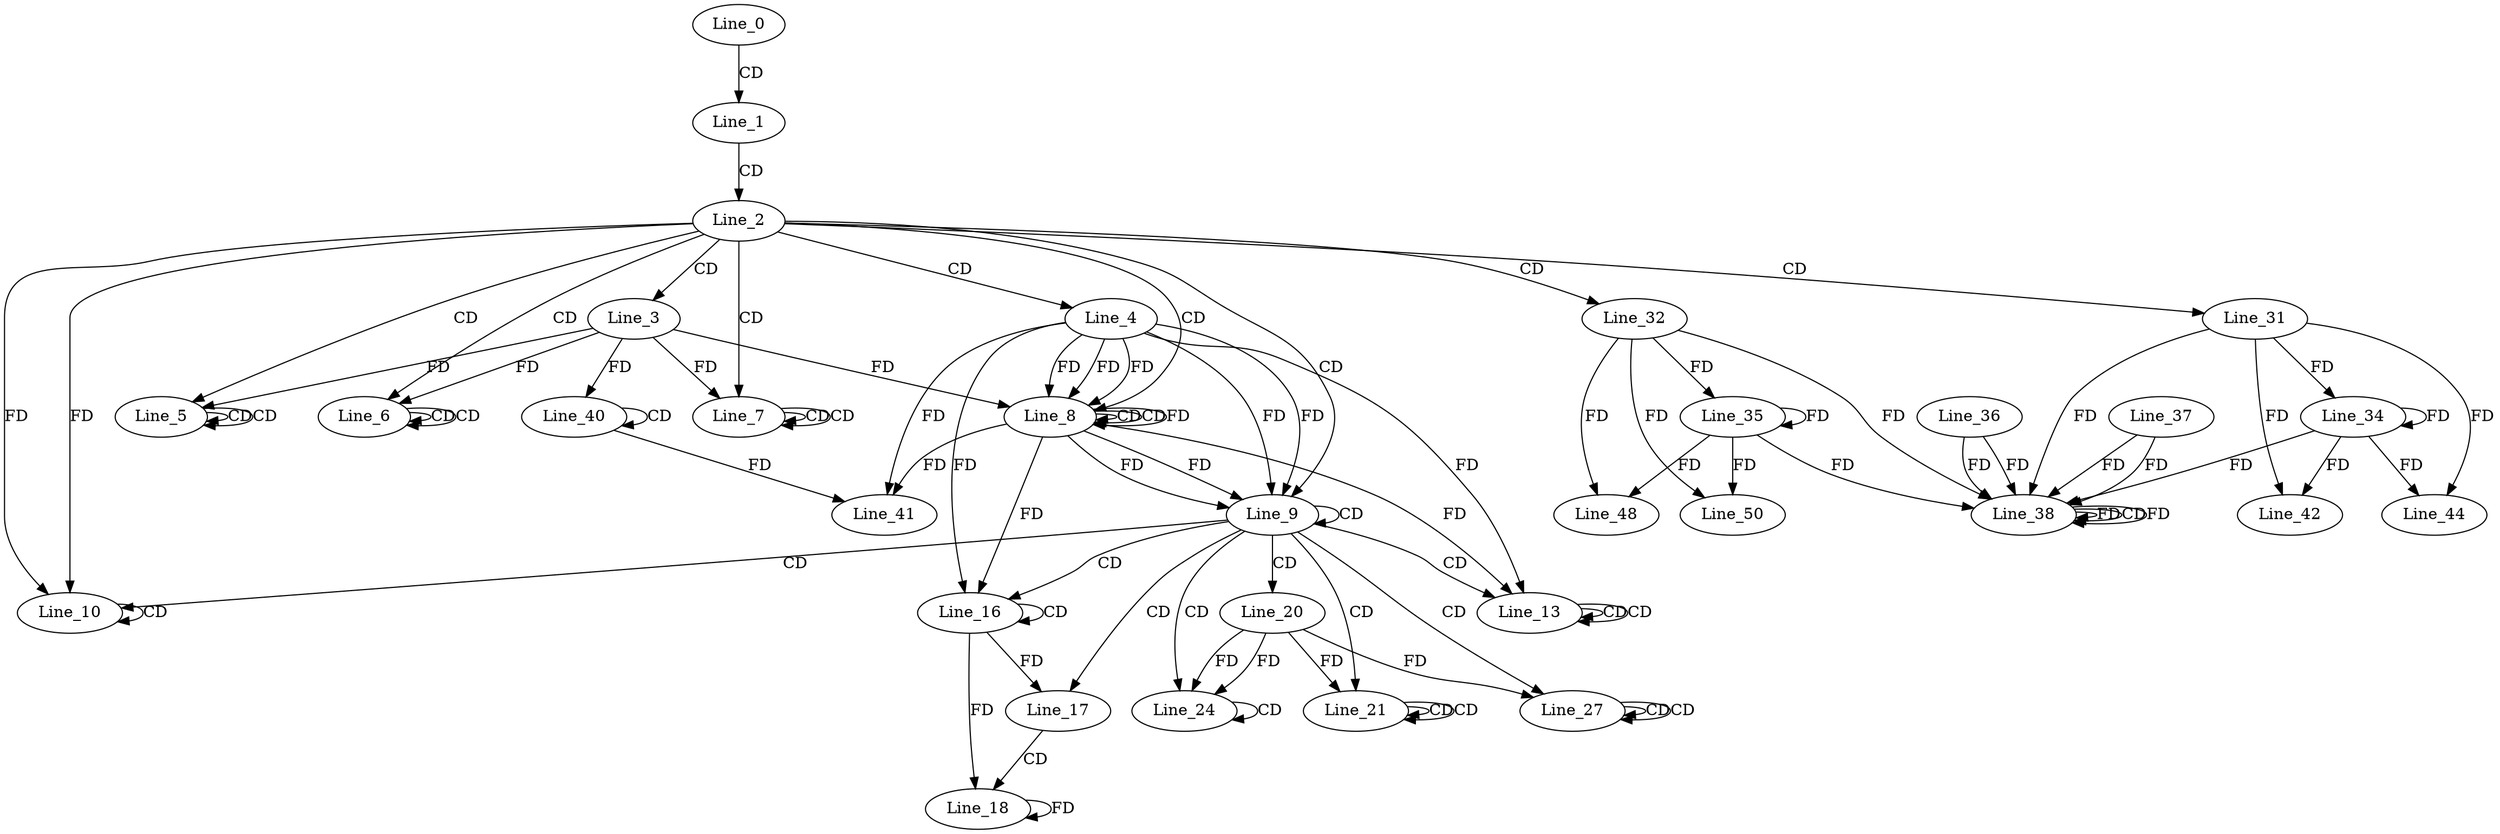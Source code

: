 digraph G {
  Line_0;
  Line_1;
  Line_2;
  Line_3;
  Line_4;
  Line_5;
  Line_5;
  Line_5;
  Line_6;
  Line_6;
  Line_6;
  Line_7;
  Line_7;
  Line_7;
  Line_8;
  Line_8;
  Line_8;
  Line_8;
  Line_9;
  Line_9;
  Line_10;
  Line_10;
  Line_13;
  Line_13;
  Line_13;
  Line_16;
  Line_16;
  Line_17;
  Line_18;
  Line_18;
  Line_20;
  Line_21;
  Line_21;
  Line_21;
  Line_24;
  Line_24;
  Line_27;
  Line_27;
  Line_27;
  Line_31;
  Line_32;
  Line_34;
  Line_35;
  Line_38;
  Line_37;
  Line_38;
  Line_36;
  Line_38;
  Line_38;
  Line_40;
  Line_40;
  Line_41;
  Line_42;
  Line_44;
  Line_48;
  Line_50;
  Line_0 -> Line_1 [ label="CD" ];
  Line_1 -> Line_2 [ label="CD" ];
  Line_2 -> Line_3 [ label="CD" ];
  Line_2 -> Line_4 [ label="CD" ];
  Line_2 -> Line_5 [ label="CD" ];
  Line_5 -> Line_5 [ label="CD" ];
  Line_5 -> Line_5 [ label="CD" ];
  Line_3 -> Line_5 [ label="FD" ];
  Line_2 -> Line_6 [ label="CD" ];
  Line_6 -> Line_6 [ label="CD" ];
  Line_6 -> Line_6 [ label="CD" ];
  Line_3 -> Line_6 [ label="FD" ];
  Line_2 -> Line_7 [ label="CD" ];
  Line_7 -> Line_7 [ label="CD" ];
  Line_7 -> Line_7 [ label="CD" ];
  Line_3 -> Line_7 [ label="FD" ];
  Line_2 -> Line_8 [ label="CD" ];
  Line_4 -> Line_8 [ label="FD" ];
  Line_8 -> Line_8 [ label="CD" ];
  Line_4 -> Line_8 [ label="FD" ];
  Line_8 -> Line_8 [ label="CD" ];
  Line_4 -> Line_8 [ label="FD" ];
  Line_8 -> Line_8 [ label="FD" ];
  Line_3 -> Line_8 [ label="FD" ];
  Line_2 -> Line_9 [ label="CD" ];
  Line_4 -> Line_9 [ label="FD" ];
  Line_8 -> Line_9 [ label="FD" ];
  Line_9 -> Line_9 [ label="CD" ];
  Line_4 -> Line_9 [ label="FD" ];
  Line_8 -> Line_9 [ label="FD" ];
  Line_9 -> Line_10 [ label="CD" ];
  Line_2 -> Line_10 [ label="FD" ];
  Line_10 -> Line_10 [ label="CD" ];
  Line_2 -> Line_10 [ label="FD" ];
  Line_9 -> Line_13 [ label="CD" ];
  Line_13 -> Line_13 [ label="CD" ];
  Line_13 -> Line_13 [ label="CD" ];
  Line_4 -> Line_13 [ label="FD" ];
  Line_8 -> Line_13 [ label="FD" ];
  Line_9 -> Line_16 [ label="CD" ];
  Line_16 -> Line_16 [ label="CD" ];
  Line_4 -> Line_16 [ label="FD" ];
  Line_8 -> Line_16 [ label="FD" ];
  Line_9 -> Line_17 [ label="CD" ];
  Line_16 -> Line_17 [ label="FD" ];
  Line_17 -> Line_18 [ label="CD" ];
  Line_16 -> Line_18 [ label="FD" ];
  Line_18 -> Line_18 [ label="FD" ];
  Line_9 -> Line_20 [ label="CD" ];
  Line_9 -> Line_21 [ label="CD" ];
  Line_21 -> Line_21 [ label="CD" ];
  Line_21 -> Line_21 [ label="CD" ];
  Line_20 -> Line_21 [ label="FD" ];
  Line_9 -> Line_24 [ label="CD" ];
  Line_20 -> Line_24 [ label="FD" ];
  Line_24 -> Line_24 [ label="CD" ];
  Line_20 -> Line_24 [ label="FD" ];
  Line_9 -> Line_27 [ label="CD" ];
  Line_27 -> Line_27 [ label="CD" ];
  Line_27 -> Line_27 [ label="CD" ];
  Line_20 -> Line_27 [ label="FD" ];
  Line_2 -> Line_31 [ label="CD" ];
  Line_2 -> Line_32 [ label="CD" ];
  Line_31 -> Line_34 [ label="FD" ];
  Line_34 -> Line_34 [ label="FD" ];
  Line_32 -> Line_35 [ label="FD" ];
  Line_35 -> Line_35 [ label="FD" ];
  Line_38 -> Line_38 [ label="FD" ];
  Line_37 -> Line_38 [ label="FD" ];
  Line_31 -> Line_38 [ label="FD" ];
  Line_34 -> Line_38 [ label="FD" ];
  Line_36 -> Line_38 [ label="FD" ];
  Line_38 -> Line_38 [ label="CD" ];
  Line_32 -> Line_38 [ label="FD" ];
  Line_35 -> Line_38 [ label="FD" ];
  Line_36 -> Line_38 [ label="FD" ];
  Line_38 -> Line_38 [ label="FD" ];
  Line_37 -> Line_38 [ label="FD" ];
  Line_40 -> Line_40 [ label="CD" ];
  Line_3 -> Line_40 [ label="FD" ];
  Line_4 -> Line_41 [ label="FD" ];
  Line_8 -> Line_41 [ label="FD" ];
  Line_40 -> Line_41 [ label="FD" ];
  Line_31 -> Line_42 [ label="FD" ];
  Line_34 -> Line_42 [ label="FD" ];
  Line_31 -> Line_44 [ label="FD" ];
  Line_34 -> Line_44 [ label="FD" ];
  Line_32 -> Line_48 [ label="FD" ];
  Line_35 -> Line_48 [ label="FD" ];
  Line_32 -> Line_50 [ label="FD" ];
  Line_35 -> Line_50 [ label="FD" ];
}

